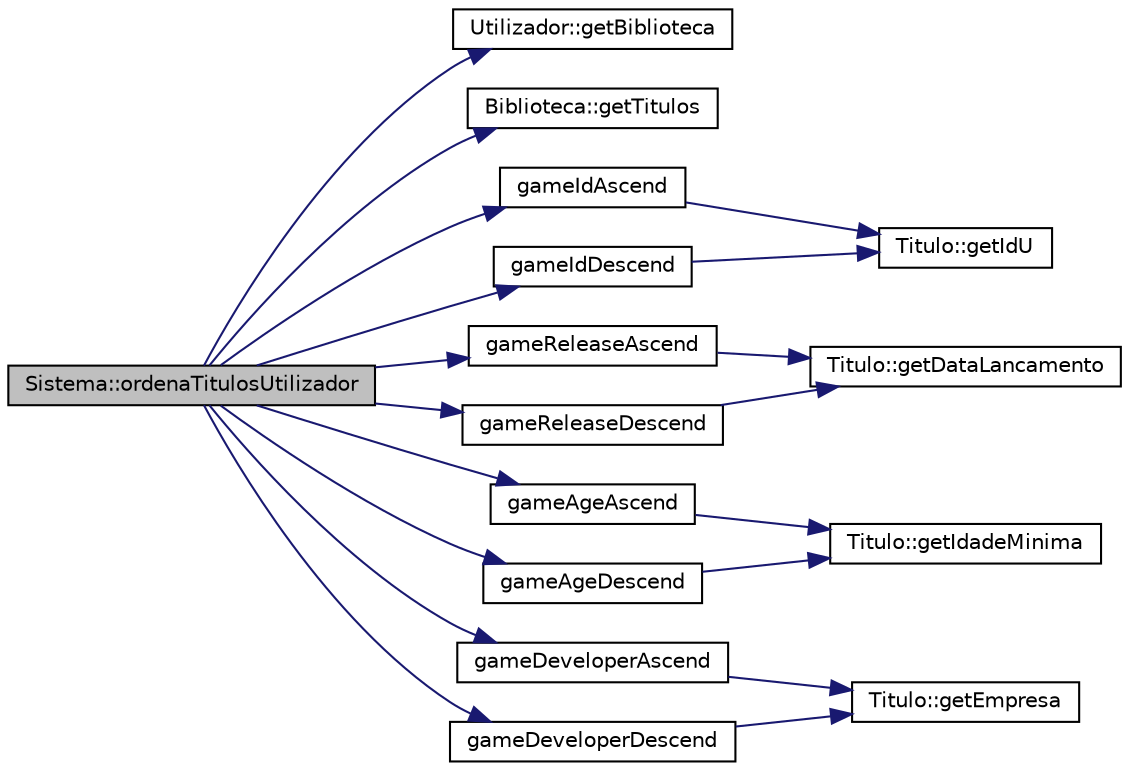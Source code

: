 digraph "Sistema::ordenaTitulosUtilizador"
{
  edge [fontname="Helvetica",fontsize="10",labelfontname="Helvetica",labelfontsize="10"];
  node [fontname="Helvetica",fontsize="10",shape=record];
  rankdir="LR";
  Node45 [label="Sistema::ordenaTitulosUtilizador",height=0.2,width=0.4,color="black", fillcolor="grey75", style="filled", fontcolor="black"];
  Node45 -> Node46 [color="midnightblue",fontsize="10",style="solid",fontname="Helvetica"];
  Node46 [label="Utilizador::getBiblioteca",height=0.2,width=0.4,color="black", fillcolor="white", style="filled",URL="$class_utilizador.html#a6a128859b776bf019b5652ce61f62280",tooltip="Permite obter a biblioteca do utilizador. "];
  Node45 -> Node47 [color="midnightblue",fontsize="10",style="solid",fontname="Helvetica"];
  Node47 [label="Biblioteca::getTitulos",height=0.2,width=0.4,color="black", fillcolor="white", style="filled",URL="$class_biblioteca.html#a03c1ebf76a4ace4f57000bb99a87bb88",tooltip="Devolve o vetor de titulos. "];
  Node45 -> Node48 [color="midnightblue",fontsize="10",style="solid",fontname="Helvetica"];
  Node48 [label="gameIdAscend",height=0.2,width=0.4,color="black", fillcolor="white", style="filled",URL="$_sistema_8cpp.html#a9ebb751fccefae6ee1c4636c901cf0bc"];
  Node48 -> Node49 [color="midnightblue",fontsize="10",style="solid",fontname="Helvetica"];
  Node49 [label="Titulo::getIdU",height=0.2,width=0.4,color="black", fillcolor="white", style="filled",URL="$class_titulo.html#af8fed6503c1c528ac3bfdbb182fce0b6",tooltip="Permite obter o identificador do titulo. "];
  Node45 -> Node50 [color="midnightblue",fontsize="10",style="solid",fontname="Helvetica"];
  Node50 [label="gameIdDescend",height=0.2,width=0.4,color="black", fillcolor="white", style="filled",URL="$_sistema_8cpp.html#a5de4e871b807cfbcd024a00f60d18ba1"];
  Node50 -> Node49 [color="midnightblue",fontsize="10",style="solid",fontname="Helvetica"];
  Node45 -> Node51 [color="midnightblue",fontsize="10",style="solid",fontname="Helvetica"];
  Node51 [label="gameReleaseAscend",height=0.2,width=0.4,color="black", fillcolor="white", style="filled",URL="$_sistema_8cpp.html#a4b576dc41b8edeb29c8f84c948c47665"];
  Node51 -> Node52 [color="midnightblue",fontsize="10",style="solid",fontname="Helvetica"];
  Node52 [label="Titulo::getDataLancamento",height=0.2,width=0.4,color="black", fillcolor="white", style="filled",URL="$class_titulo.html#a1cb9b8c0a9dca73d5925922ccc041fa8",tooltip="Permite obter a data de lancamento do titulo. "];
  Node45 -> Node53 [color="midnightblue",fontsize="10",style="solid",fontname="Helvetica"];
  Node53 [label="gameReleaseDescend",height=0.2,width=0.4,color="black", fillcolor="white", style="filled",URL="$_sistema_8cpp.html#af8a401eaa3da373780504f34a1216550"];
  Node53 -> Node52 [color="midnightblue",fontsize="10",style="solid",fontname="Helvetica"];
  Node45 -> Node54 [color="midnightblue",fontsize="10",style="solid",fontname="Helvetica"];
  Node54 [label="gameAgeAscend",height=0.2,width=0.4,color="black", fillcolor="white", style="filled",URL="$_sistema_8cpp.html#a85fca79d7efc04e9982238e38e199154"];
  Node54 -> Node55 [color="midnightblue",fontsize="10",style="solid",fontname="Helvetica"];
  Node55 [label="Titulo::getIdadeMinima",height=0.2,width=0.4,color="black", fillcolor="white", style="filled",URL="$class_titulo.html#a8048db7604abd58892122c810a6794be",tooltip="Permite obter a idade minima do titulo. "];
  Node45 -> Node56 [color="midnightblue",fontsize="10",style="solid",fontname="Helvetica"];
  Node56 [label="gameAgeDescend",height=0.2,width=0.4,color="black", fillcolor="white", style="filled",URL="$_sistema_8cpp.html#a4d0cdff5caed7ad707a1f6926e301a51"];
  Node56 -> Node55 [color="midnightblue",fontsize="10",style="solid",fontname="Helvetica"];
  Node45 -> Node57 [color="midnightblue",fontsize="10",style="solid",fontname="Helvetica"];
  Node57 [label="gameDeveloperAscend",height=0.2,width=0.4,color="black", fillcolor="white", style="filled",URL="$_sistema_8cpp.html#ac71c10d662fb0c03358b94519364a76e"];
  Node57 -> Node58 [color="midnightblue",fontsize="10",style="solid",fontname="Helvetica"];
  Node58 [label="Titulo::getEmpresa",height=0.2,width=0.4,color="black", fillcolor="white", style="filled",URL="$class_titulo.html#a48d810fe27da41cfb726fb5680a68471",tooltip="Permite obter a empresa do titulo. "];
  Node45 -> Node59 [color="midnightblue",fontsize="10",style="solid",fontname="Helvetica"];
  Node59 [label="gameDeveloperDescend",height=0.2,width=0.4,color="black", fillcolor="white", style="filled",URL="$_sistema_8cpp.html#a7ce8e20323381359eed30807d3dadabd"];
  Node59 -> Node58 [color="midnightblue",fontsize="10",style="solid",fontname="Helvetica"];
}
